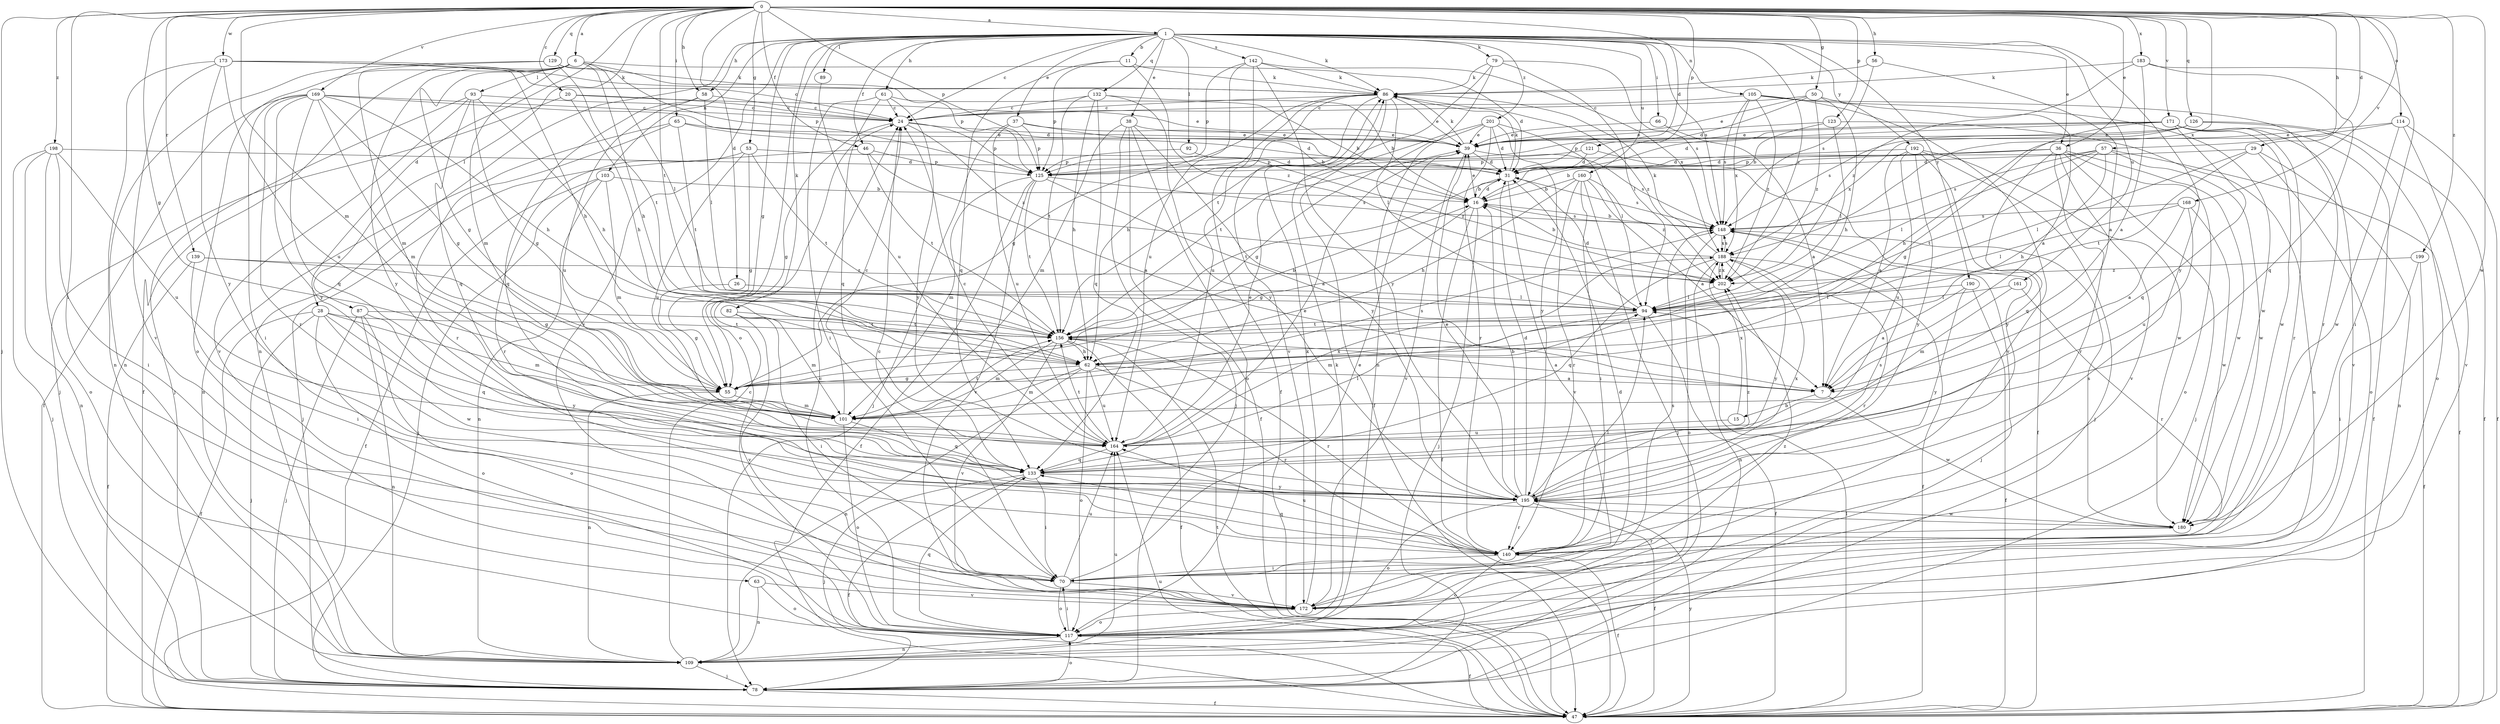 strict digraph  {
0;
1;
6;
7;
11;
15;
16;
20;
24;
26;
28;
29;
31;
36;
37;
38;
39;
46;
47;
50;
53;
55;
56;
57;
58;
61;
62;
63;
65;
66;
70;
78;
79;
82;
86;
87;
89;
92;
93;
94;
101;
103;
105;
109;
114;
117;
121;
123;
125;
126;
129;
132;
133;
139;
140;
142;
148;
156;
160;
161;
164;
168;
169;
171;
172;
173;
180;
183;
188;
190;
192;
195;
198;
199;
201;
202;
0 -> 1  [label=a];
0 -> 6  [label=a];
0 -> 20  [label=c];
0 -> 26  [label=d];
0 -> 28  [label=d];
0 -> 29  [label=d];
0 -> 31  [label=d];
0 -> 36  [label=e];
0 -> 46  [label=f];
0 -> 50  [label=g];
0 -> 53  [label=g];
0 -> 55  [label=g];
0 -> 56  [label=h];
0 -> 57  [label=h];
0 -> 58  [label=h];
0 -> 63  [label=i];
0 -> 65  [label=i];
0 -> 78  [label=j];
0 -> 87  [label=l];
0 -> 101  [label=m];
0 -> 114  [label=o];
0 -> 121  [label=p];
0 -> 123  [label=p];
0 -> 125  [label=p];
0 -> 126  [label=q];
0 -> 129  [label=q];
0 -> 139  [label=r];
0 -> 156  [label=t];
0 -> 168  [label=v];
0 -> 169  [label=v];
0 -> 171  [label=v];
0 -> 173  [label=w];
0 -> 180  [label=w];
0 -> 183  [label=x];
0 -> 188  [label=x];
0 -> 198  [label=z];
0 -> 199  [label=z];
1 -> 11  [label=b];
1 -> 24  [label=c];
1 -> 36  [label=e];
1 -> 37  [label=e];
1 -> 38  [label=e];
1 -> 46  [label=f];
1 -> 55  [label=g];
1 -> 58  [label=h];
1 -> 61  [label=h];
1 -> 66  [label=i];
1 -> 79  [label=k];
1 -> 82  [label=k];
1 -> 86  [label=k];
1 -> 89  [label=l];
1 -> 92  [label=l];
1 -> 103  [label=n];
1 -> 105  [label=n];
1 -> 109  [label=n];
1 -> 117  [label=o];
1 -> 132  [label=q];
1 -> 142  [label=s];
1 -> 148  [label=s];
1 -> 160  [label=u];
1 -> 161  [label=u];
1 -> 172  [label=v];
1 -> 190  [label=y];
1 -> 192  [label=y];
1 -> 195  [label=y];
1 -> 201  [label=z];
1 -> 202  [label=z];
6 -> 31  [label=d];
6 -> 47  [label=f];
6 -> 55  [label=g];
6 -> 62  [label=h];
6 -> 93  [label=l];
6 -> 94  [label=l];
6 -> 101  [label=m];
6 -> 117  [label=o];
6 -> 125  [label=p];
6 -> 195  [label=y];
7 -> 15  [label=b];
7 -> 180  [label=w];
11 -> 86  [label=k];
11 -> 125  [label=p];
11 -> 133  [label=q];
11 -> 202  [label=z];
15 -> 164  [label=u];
15 -> 188  [label=x];
16 -> 31  [label=d];
16 -> 39  [label=e];
16 -> 47  [label=f];
16 -> 55  [label=g];
16 -> 78  [label=j];
16 -> 148  [label=s];
20 -> 24  [label=c];
20 -> 39  [label=e];
20 -> 62  [label=h];
20 -> 78  [label=j];
24 -> 39  [label=e];
24 -> 55  [label=g];
24 -> 125  [label=p];
24 -> 202  [label=z];
26 -> 55  [label=g];
26 -> 94  [label=l];
28 -> 47  [label=f];
28 -> 78  [label=j];
28 -> 101  [label=m];
28 -> 117  [label=o];
28 -> 133  [label=q];
28 -> 156  [label=t];
28 -> 180  [label=w];
29 -> 94  [label=l];
29 -> 109  [label=n];
29 -> 117  [label=o];
29 -> 125  [label=p];
29 -> 156  [label=t];
31 -> 16  [label=b];
31 -> 86  [label=k];
31 -> 148  [label=s];
31 -> 156  [label=t];
31 -> 172  [label=v];
36 -> 16  [label=b];
36 -> 31  [label=d];
36 -> 78  [label=j];
36 -> 117  [label=o];
36 -> 125  [label=p];
36 -> 133  [label=q];
36 -> 140  [label=r];
36 -> 172  [label=v];
36 -> 180  [label=w];
37 -> 16  [label=b];
37 -> 39  [label=e];
37 -> 78  [label=j];
37 -> 125  [label=p];
37 -> 164  [label=u];
38 -> 39  [label=e];
38 -> 47  [label=f];
38 -> 78  [label=j];
38 -> 101  [label=m];
38 -> 117  [label=o];
38 -> 195  [label=y];
39 -> 31  [label=d];
39 -> 86  [label=k];
39 -> 148  [label=s];
39 -> 172  [label=v];
46 -> 7  [label=a];
46 -> 78  [label=j];
46 -> 125  [label=p];
46 -> 156  [label=t];
47 -> 94  [label=l];
47 -> 156  [label=t];
47 -> 164  [label=u];
47 -> 195  [label=y];
50 -> 7  [label=a];
50 -> 24  [label=c];
50 -> 31  [label=d];
50 -> 39  [label=e];
50 -> 62  [label=h];
50 -> 202  [label=z];
53 -> 31  [label=d];
53 -> 55  [label=g];
53 -> 140  [label=r];
53 -> 156  [label=t];
53 -> 164  [label=u];
55 -> 101  [label=m];
55 -> 109  [label=n];
55 -> 148  [label=s];
56 -> 7  [label=a];
56 -> 86  [label=k];
56 -> 148  [label=s];
57 -> 31  [label=d];
57 -> 47  [label=f];
57 -> 62  [label=h];
57 -> 94  [label=l];
57 -> 148  [label=s];
57 -> 156  [label=t];
57 -> 180  [label=w];
58 -> 24  [label=c];
58 -> 94  [label=l];
58 -> 133  [label=q];
58 -> 164  [label=u];
61 -> 16  [label=b];
61 -> 24  [label=c];
61 -> 70  [label=i];
61 -> 133  [label=q];
61 -> 195  [label=y];
62 -> 7  [label=a];
62 -> 55  [label=g];
62 -> 101  [label=m];
62 -> 109  [label=n];
62 -> 117  [label=o];
62 -> 140  [label=r];
62 -> 164  [label=u];
63 -> 109  [label=n];
63 -> 117  [label=o];
63 -> 172  [label=v];
65 -> 31  [label=d];
65 -> 39  [label=e];
65 -> 109  [label=n];
65 -> 140  [label=r];
65 -> 156  [label=t];
66 -> 7  [label=a];
66 -> 39  [label=e];
70 -> 24  [label=c];
70 -> 39  [label=e];
70 -> 117  [label=o];
70 -> 148  [label=s];
70 -> 164  [label=u];
70 -> 172  [label=v];
78 -> 47  [label=f];
78 -> 117  [label=o];
79 -> 86  [label=k];
79 -> 94  [label=l];
79 -> 109  [label=n];
79 -> 148  [label=s];
79 -> 156  [label=t];
82 -> 70  [label=i];
82 -> 101  [label=m];
82 -> 156  [label=t];
82 -> 172  [label=v];
86 -> 24  [label=c];
86 -> 39  [label=e];
86 -> 47  [label=f];
86 -> 55  [label=g];
86 -> 62  [label=h];
86 -> 94  [label=l];
86 -> 164  [label=u];
86 -> 172  [label=v];
86 -> 202  [label=z];
87 -> 78  [label=j];
87 -> 109  [label=n];
87 -> 117  [label=o];
87 -> 156  [label=t];
87 -> 195  [label=y];
89 -> 164  [label=u];
92 -> 125  [label=p];
92 -> 202  [label=z];
93 -> 24  [label=c];
93 -> 55  [label=g];
93 -> 62  [label=h];
93 -> 78  [label=j];
93 -> 133  [label=q];
93 -> 172  [label=v];
94 -> 31  [label=d];
94 -> 47  [label=f];
94 -> 101  [label=m];
94 -> 156  [label=t];
101 -> 24  [label=c];
101 -> 117  [label=o];
101 -> 133  [label=q];
101 -> 156  [label=t];
103 -> 16  [label=b];
103 -> 47  [label=f];
103 -> 78  [label=j];
103 -> 101  [label=m];
103 -> 109  [label=n];
105 -> 24  [label=c];
105 -> 140  [label=r];
105 -> 148  [label=s];
105 -> 172  [label=v];
105 -> 180  [label=w];
105 -> 188  [label=x];
105 -> 202  [label=z];
109 -> 24  [label=c];
109 -> 78  [label=j];
109 -> 164  [label=u];
114 -> 39  [label=e];
114 -> 47  [label=f];
114 -> 62  [label=h];
114 -> 172  [label=v];
114 -> 180  [label=w];
117 -> 24  [label=c];
117 -> 47  [label=f];
117 -> 70  [label=i];
117 -> 86  [label=k];
117 -> 109  [label=n];
117 -> 133  [label=q];
121 -> 31  [label=d];
121 -> 125  [label=p];
121 -> 195  [label=y];
123 -> 16  [label=b];
123 -> 39  [label=e];
123 -> 94  [label=l];
123 -> 109  [label=n];
125 -> 7  [label=a];
125 -> 47  [label=f];
125 -> 101  [label=m];
125 -> 148  [label=s];
125 -> 156  [label=t];
125 -> 172  [label=v];
126 -> 39  [label=e];
126 -> 47  [label=f];
126 -> 117  [label=o];
126 -> 148  [label=s];
126 -> 188  [label=x];
129 -> 86  [label=k];
129 -> 101  [label=m];
129 -> 109  [label=n];
129 -> 125  [label=p];
129 -> 156  [label=t];
132 -> 16  [label=b];
132 -> 24  [label=c];
132 -> 62  [label=h];
132 -> 133  [label=q];
132 -> 156  [label=t];
132 -> 195  [label=y];
133 -> 39  [label=e];
133 -> 47  [label=f];
133 -> 70  [label=i];
133 -> 78  [label=j];
133 -> 195  [label=y];
139 -> 47  [label=f];
139 -> 55  [label=g];
139 -> 70  [label=i];
139 -> 202  [label=z];
140 -> 47  [label=f];
140 -> 70  [label=i];
140 -> 94  [label=l];
140 -> 117  [label=o];
140 -> 133  [label=q];
140 -> 164  [label=u];
142 -> 47  [label=f];
142 -> 86  [label=k];
142 -> 125  [label=p];
142 -> 164  [label=u];
142 -> 188  [label=x];
142 -> 195  [label=y];
148 -> 16  [label=b];
148 -> 78  [label=j];
148 -> 117  [label=o];
148 -> 188  [label=x];
156 -> 7  [label=a];
156 -> 16  [label=b];
156 -> 47  [label=f];
156 -> 62  [label=h];
156 -> 101  [label=m];
156 -> 140  [label=r];
156 -> 172  [label=v];
160 -> 7  [label=a];
160 -> 16  [label=b];
160 -> 62  [label=h];
160 -> 70  [label=i];
160 -> 78  [label=j];
160 -> 140  [label=r];
160 -> 202  [label=z];
161 -> 94  [label=l];
161 -> 101  [label=m];
161 -> 140  [label=r];
164 -> 24  [label=c];
164 -> 39  [label=e];
164 -> 94  [label=l];
164 -> 133  [label=q];
164 -> 156  [label=t];
164 -> 188  [label=x];
168 -> 7  [label=a];
168 -> 94  [label=l];
168 -> 148  [label=s];
168 -> 164  [label=u];
168 -> 180  [label=w];
169 -> 24  [label=c];
169 -> 31  [label=d];
169 -> 47  [label=f];
169 -> 55  [label=g];
169 -> 62  [label=h];
169 -> 70  [label=i];
169 -> 101  [label=m];
169 -> 133  [label=q];
169 -> 140  [label=r];
169 -> 195  [label=y];
171 -> 31  [label=d];
171 -> 39  [label=e];
171 -> 47  [label=f];
171 -> 55  [label=g];
171 -> 125  [label=p];
171 -> 133  [label=q];
171 -> 140  [label=r];
171 -> 172  [label=v];
171 -> 180  [label=w];
172 -> 31  [label=d];
172 -> 86  [label=k];
172 -> 117  [label=o];
172 -> 202  [label=z];
173 -> 24  [label=c];
173 -> 62  [label=h];
173 -> 86  [label=k];
173 -> 109  [label=n];
173 -> 164  [label=u];
173 -> 172  [label=v];
173 -> 195  [label=y];
180 -> 140  [label=r];
180 -> 148  [label=s];
183 -> 7  [label=a];
183 -> 70  [label=i];
183 -> 86  [label=k];
183 -> 133  [label=q];
183 -> 202  [label=z];
188 -> 16  [label=b];
188 -> 47  [label=f];
188 -> 86  [label=k];
188 -> 109  [label=n];
188 -> 133  [label=q];
188 -> 140  [label=r];
188 -> 148  [label=s];
188 -> 195  [label=y];
188 -> 202  [label=z];
190 -> 7  [label=a];
190 -> 47  [label=f];
190 -> 94  [label=l];
190 -> 195  [label=y];
192 -> 7  [label=a];
192 -> 31  [label=d];
192 -> 47  [label=f];
192 -> 78  [label=j];
192 -> 164  [label=u];
192 -> 180  [label=w];
192 -> 195  [label=y];
195 -> 16  [label=b];
195 -> 31  [label=d];
195 -> 39  [label=e];
195 -> 47  [label=f];
195 -> 117  [label=o];
195 -> 140  [label=r];
195 -> 148  [label=s];
195 -> 180  [label=w];
195 -> 188  [label=x];
195 -> 202  [label=z];
198 -> 31  [label=d];
198 -> 70  [label=i];
198 -> 78  [label=j];
198 -> 109  [label=n];
198 -> 117  [label=o];
198 -> 164  [label=u];
199 -> 47  [label=f];
199 -> 70  [label=i];
199 -> 202  [label=z];
201 -> 31  [label=d];
201 -> 39  [label=e];
201 -> 55  [label=g];
201 -> 94  [label=l];
201 -> 140  [label=r];
201 -> 156  [label=t];
201 -> 195  [label=y];
202 -> 94  [label=l];
202 -> 188  [label=x];
}
